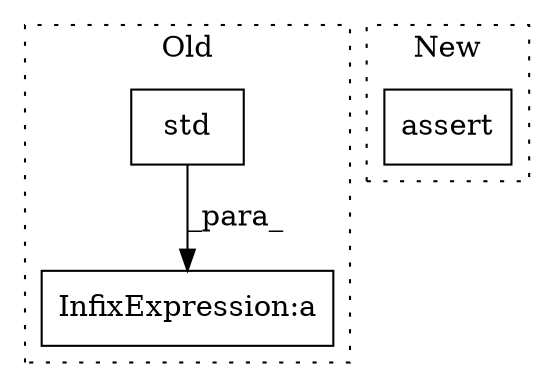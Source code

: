 digraph G {
subgraph cluster0 {
1 [label="std" a="32" s="60764,60769" l="4,1" shape="box"];
3 [label="InfixExpression:a" a="27" s="60758" l="3" shape="box"];
label = "Old";
style="dotted";
}
subgraph cluster1 {
2 [label="assert" a="32" s="64116,64137" l="8,1" shape="box"];
label = "New";
style="dotted";
}
1 -> 3 [label="_para_"];
}